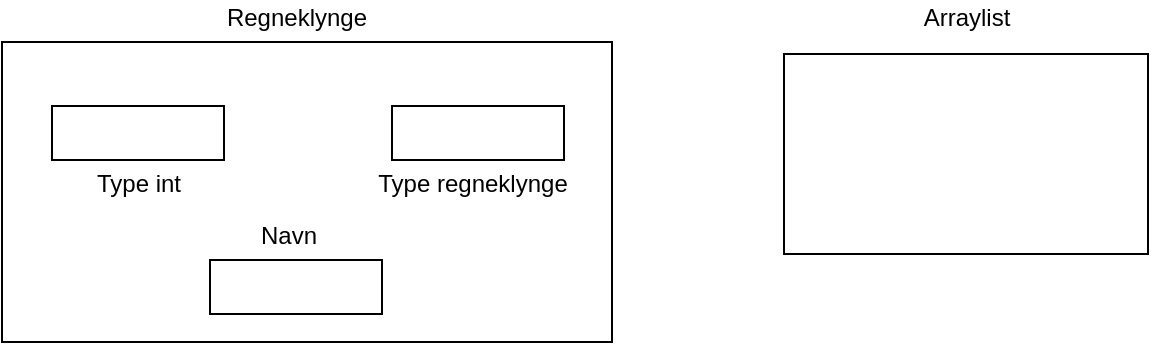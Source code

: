 <mxfile version="18.0.0" type="device"><diagram id="Y8_nZhvWPOg9UEC0urrZ" name="Page-1"><mxGraphModel dx="1646" dy="476" grid="0" gridSize="10" guides="1" tooltips="1" connect="1" arrows="1" fold="1" page="0" pageScale="1" pageWidth="850" pageHeight="1100" math="0" shadow="0"><root><mxCell id="0"/><mxCell id="1" parent="0"/><mxCell id="AANBZ1jEmukKR_Uz6k5A-1" value="" style="rounded=0;whiteSpace=wrap;html=1;hachureGap=4;" vertex="1" parent="1"><mxGeometry x="-25" y="123" width="305" height="150" as="geometry"/></mxCell><mxCell id="AANBZ1jEmukKR_Uz6k5A-2" value="Regneklynge" style="text;html=1;align=center;verticalAlign=middle;resizable=0;points=[];autosize=1;strokeColor=none;fillColor=none;hachureGap=4;" vertex="1" parent="1"><mxGeometry x="82" y="102" width="80" height="18" as="geometry"/></mxCell><mxCell id="AANBZ1jEmukKR_Uz6k5A-3" value="" style="rounded=0;whiteSpace=wrap;html=1;hachureGap=4;" vertex="1" parent="1"><mxGeometry y="155" width="86" height="27" as="geometry"/></mxCell><mxCell id="AANBZ1jEmukKR_Uz6k5A-4" value="" style="rounded=0;whiteSpace=wrap;html=1;hachureGap=4;" vertex="1" parent="1"><mxGeometry x="170" y="155" width="86" height="27" as="geometry"/></mxCell><mxCell id="AANBZ1jEmukKR_Uz6k5A-5" value="" style="rounded=0;whiteSpace=wrap;html=1;hachureGap=4;" vertex="1" parent="1"><mxGeometry x="79" y="232" width="86" height="27" as="geometry"/></mxCell><mxCell id="AANBZ1jEmukKR_Uz6k5A-6" value="Navn" style="text;html=1;align=center;verticalAlign=middle;resizable=0;points=[];autosize=1;strokeColor=none;fillColor=none;hachureGap=4;" vertex="1" parent="1"><mxGeometry x="99" y="211" width="38" height="18" as="geometry"/></mxCell><mxCell id="AANBZ1jEmukKR_Uz6k5A-7" value="Type int" style="text;html=1;align=center;verticalAlign=middle;resizable=0;points=[];autosize=1;strokeColor=none;fillColor=none;hachureGap=4;" vertex="1" parent="1"><mxGeometry x="17" y="185" width="52" height="18" as="geometry"/></mxCell><mxCell id="AANBZ1jEmukKR_Uz6k5A-8" value="Type regneklynge" style="text;html=1;align=center;verticalAlign=middle;resizable=0;points=[];autosize=1;strokeColor=none;fillColor=none;hachureGap=4;" vertex="1" parent="1"><mxGeometry x="157" y="185" width="105" height="18" as="geometry"/></mxCell><mxCell id="AANBZ1jEmukKR_Uz6k5A-9" value="" style="rounded=0;whiteSpace=wrap;html=1;hachureGap=4;" vertex="1" parent="1"><mxGeometry x="366" y="129" width="182" height="100" as="geometry"/></mxCell><mxCell id="AANBZ1jEmukKR_Uz6k5A-10" value="Arraylist" style="text;html=1;align=center;verticalAlign=middle;resizable=0;points=[];autosize=1;strokeColor=none;fillColor=none;hachureGap=4;" vertex="1" parent="1"><mxGeometry x="430.5" y="102" width="53" height="18" as="geometry"/></mxCell></root></mxGraphModel></diagram></mxfile>